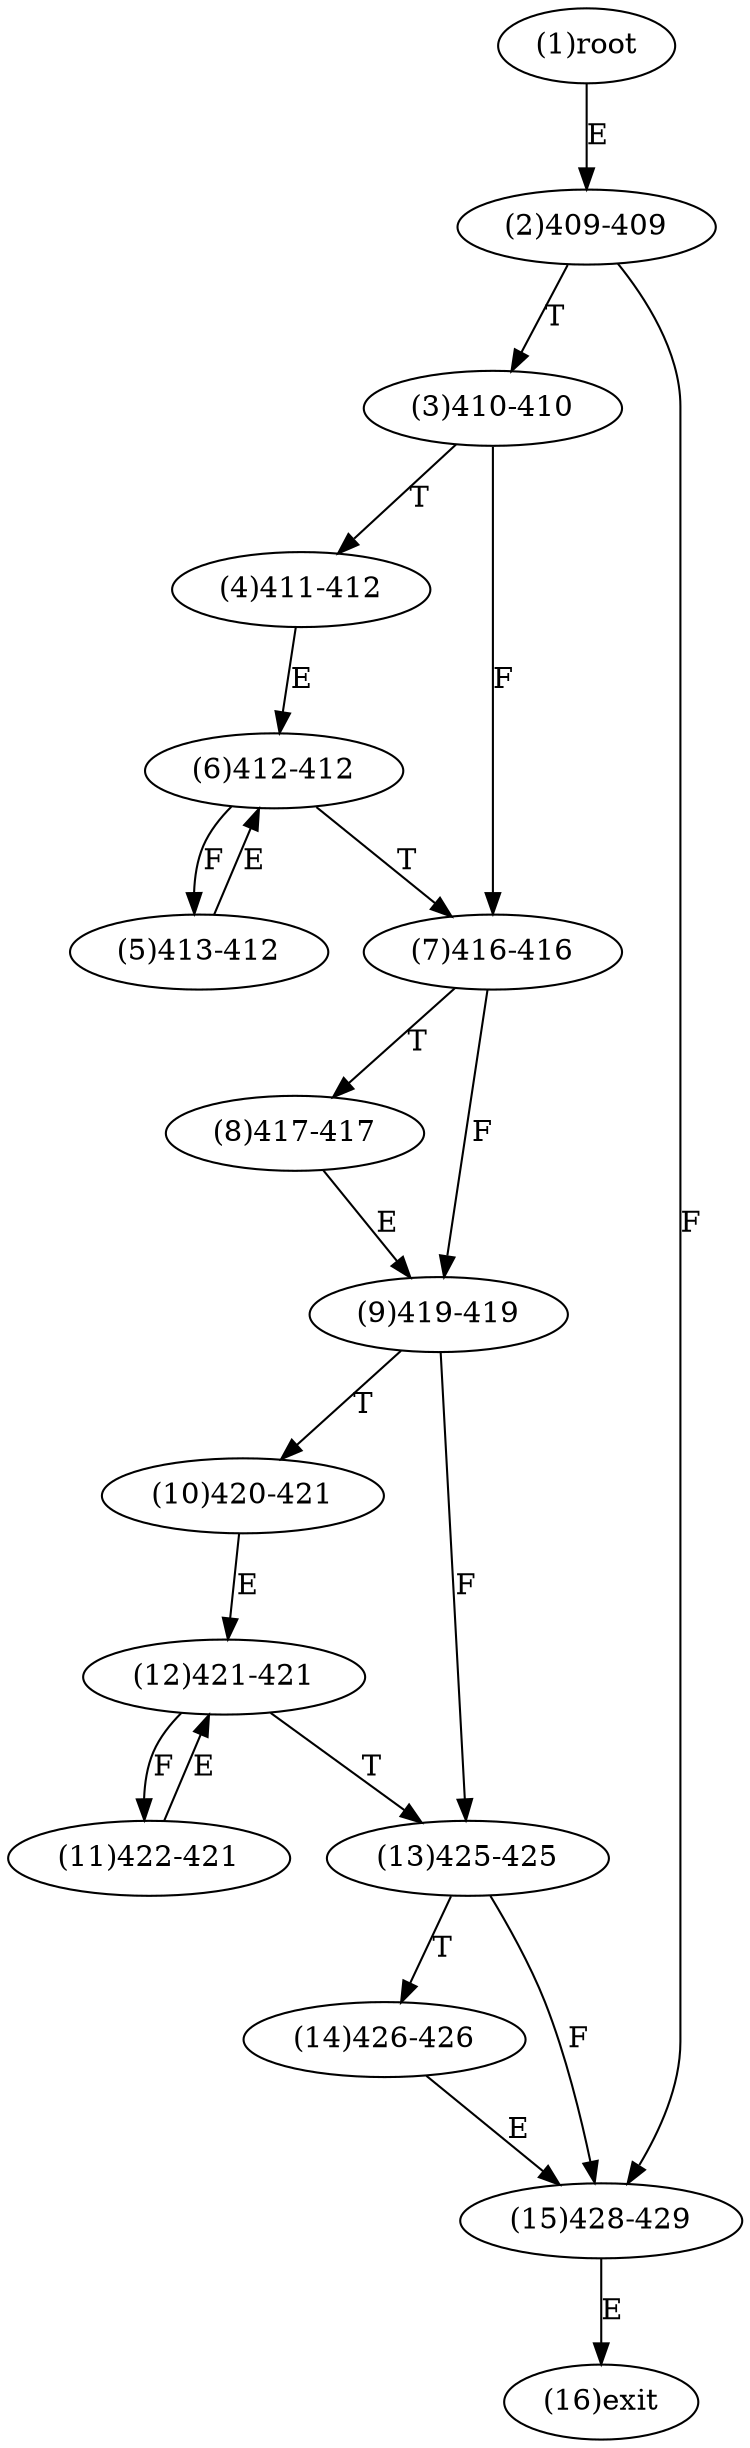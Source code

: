 digraph "" { 
1[ label="(1)root"];
2[ label="(2)409-409"];
3[ label="(3)410-410"];
4[ label="(4)411-412"];
5[ label="(5)413-412"];
6[ label="(6)412-412"];
7[ label="(7)416-416"];
8[ label="(8)417-417"];
9[ label="(9)419-419"];
10[ label="(10)420-421"];
11[ label="(11)422-421"];
12[ label="(12)421-421"];
13[ label="(13)425-425"];
14[ label="(14)426-426"];
15[ label="(15)428-429"];
16[ label="(16)exit"];
1->2[ label="E"];
2->15[ label="F"];
2->3[ label="T"];
3->7[ label="F"];
3->4[ label="T"];
4->6[ label="E"];
5->6[ label="E"];
6->5[ label="F"];
6->7[ label="T"];
7->9[ label="F"];
7->8[ label="T"];
8->9[ label="E"];
9->13[ label="F"];
9->10[ label="T"];
10->12[ label="E"];
11->12[ label="E"];
12->11[ label="F"];
12->13[ label="T"];
13->15[ label="F"];
13->14[ label="T"];
14->15[ label="E"];
15->16[ label="E"];
}